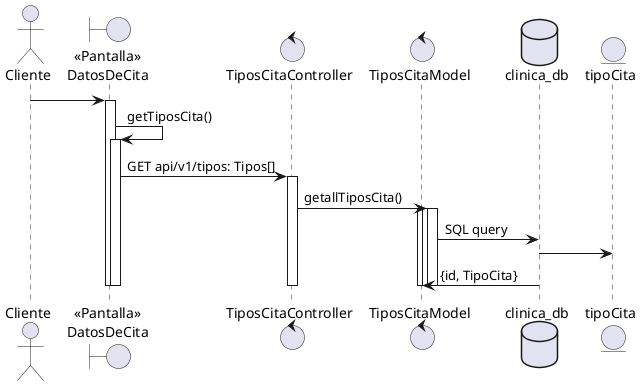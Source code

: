 
@startuml

actor "Cliente" as actorCliente
boundary "<<Pantalla>>\nDatosDeCita" as boundryPantallaDatosDeCita

actorCliente -> boundryPantallaDatosDeCita
activate boundryPantallaDatosDeCita
    boundryPantallaDatosDeCita -> boundryPantallaDatosDeCita: getTiposCita()
    activate boundryPantallaDatosDeCita
        control "TiposCitaController" as tiposCitaController
            control "TiposCitaModel" as tiposCitaModel
            boundryPantallaDatosDeCita -> tiposCitaController: GET api/v1/tipos: Tipos[]
            activate tiposCitaController
                tiposCitaController -> tiposCitaModel: getallTiposCita()
                activate tiposCitaModel
                    database "clinica_db" as dbClinica
                    entity tipoCita
                    
                    activate tiposCitaModel
                        activate tiposCitaModel
                            tiposCitaModel -> dbClinica: SQL query
                            dbClinica -> tipoCita
                            dbClinica -> tiposCitaModel: {id, TipoCita}
                        deactivate

                    deactivate
                deactivate tiposCitaModel
            deactivate tiposCitaController
        deactivate boundryPantallaDatosDeCita
    deactivate boundryPantallaDatosDeCita
deactivate actorCliente

@enduml




